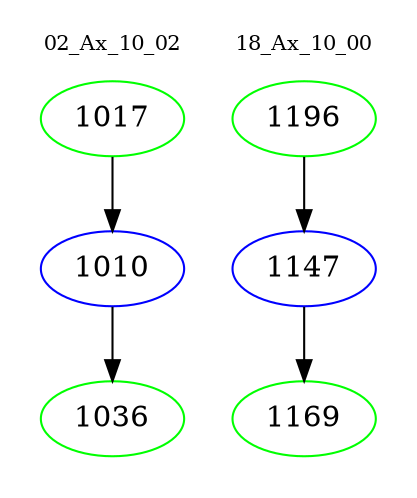 digraph{
subgraph cluster_0 {
color = white
label = "02_Ax_10_02";
fontsize=10;
T0_1017 [label="1017", color="green"]
T0_1017 -> T0_1010 [color="black"]
T0_1010 [label="1010", color="blue"]
T0_1010 -> T0_1036 [color="black"]
T0_1036 [label="1036", color="green"]
}
subgraph cluster_1 {
color = white
label = "18_Ax_10_00";
fontsize=10;
T1_1196 [label="1196", color="green"]
T1_1196 -> T1_1147 [color="black"]
T1_1147 [label="1147", color="blue"]
T1_1147 -> T1_1169 [color="black"]
T1_1169 [label="1169", color="green"]
}
}
